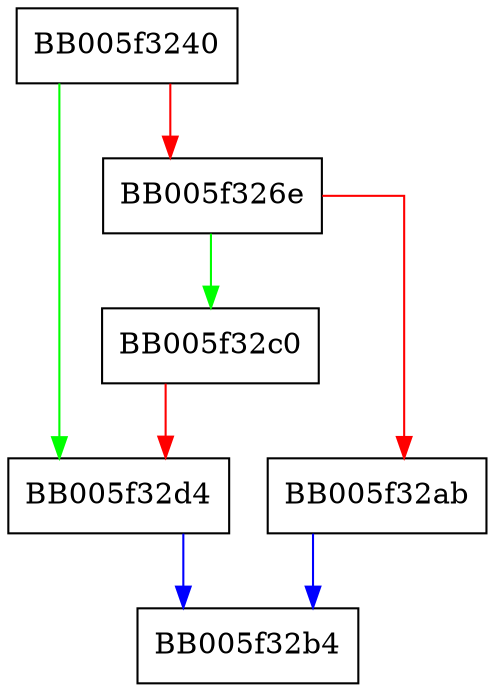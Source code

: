 digraph OSSL_PARAM_BLD_push_long {
  node [shape="box"];
  graph [splines=ortho];
  BB005f3240 -> BB005f32d4 [color="green"];
  BB005f3240 -> BB005f326e [color="red"];
  BB005f326e -> BB005f32c0 [color="green"];
  BB005f326e -> BB005f32ab [color="red"];
  BB005f32ab -> BB005f32b4 [color="blue"];
  BB005f32c0 -> BB005f32d4 [color="red"];
  BB005f32d4 -> BB005f32b4 [color="blue"];
}